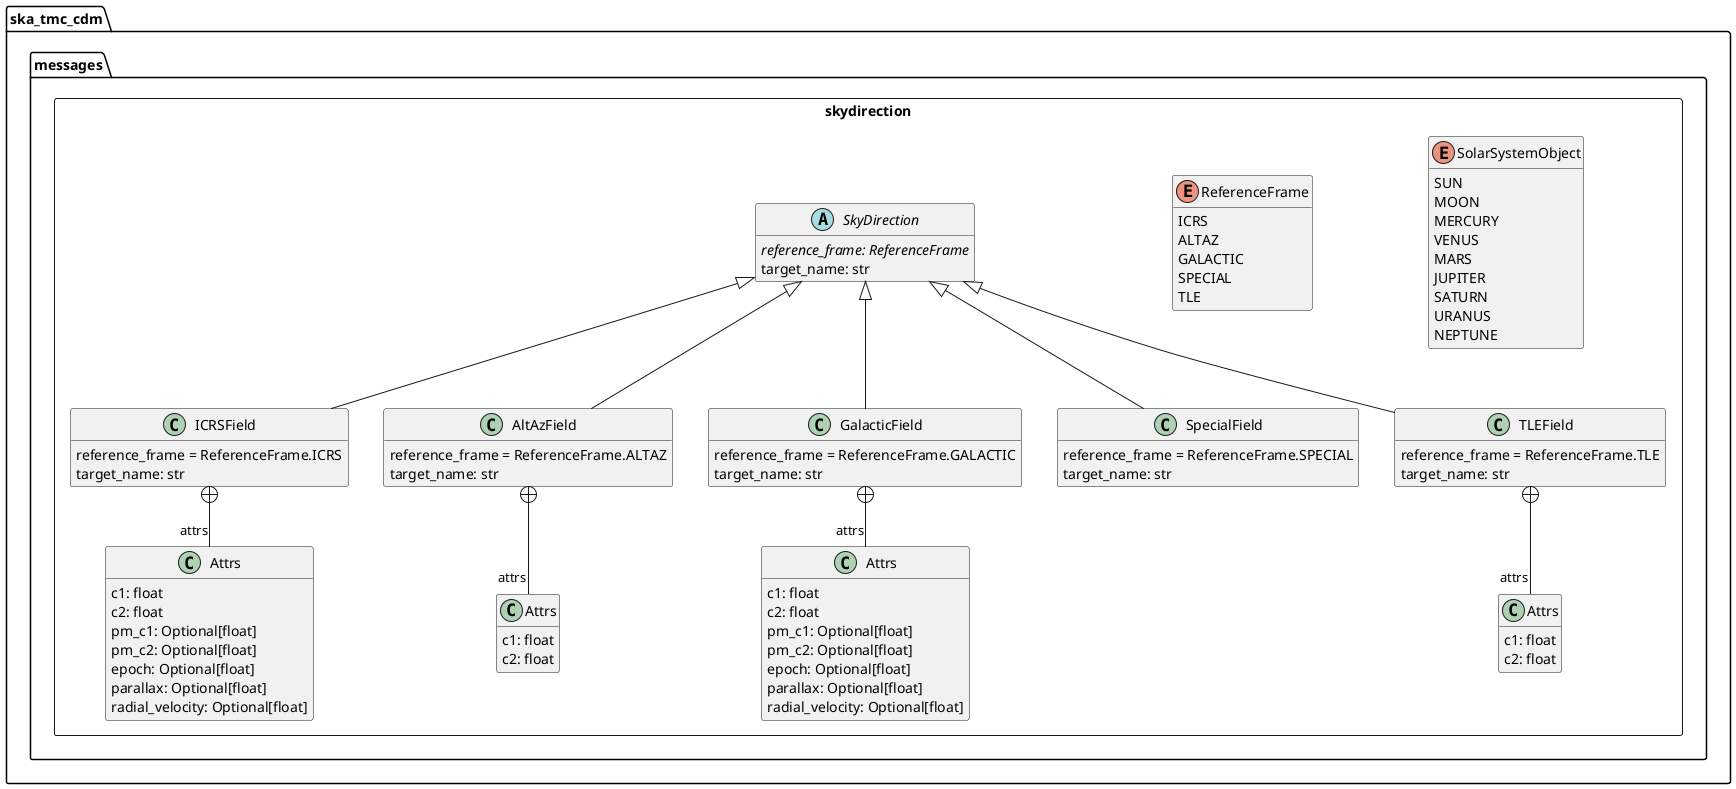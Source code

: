 @startuml
hide empty members

package ska_tmc_cdm.messages {

	package skydirection <<Rectangle>> {

        enum SolarSystemObject {
            SUN
            MOON
            MERCURY
            VENUS
            MARS
            JUPITER
            SATURN
            URANUS
            NEPTUNE
        }

        enum ReferenceFrame {
            ICRS
            ALTAZ
            GALACTIC
            SPECIAL
            TLE
        }

        class ICRSField {
            reference_frame = ReferenceFrame.ICRS
            target_name: str
        }
        class "Attrs" as ICRSAttrs {
            c1: float
            c2: float
            pm_c1: Optional[float]
            pm_c2: Optional[float]
            epoch: Optional[float]
            parallax: Optional[float]
            radial_velocity: Optional[float]
        }
        ICRSField +-- "attrs" ICRSAttrs


        class AltAzField {
            reference_frame = ReferenceFrame.ALTAZ
            target_name: str
        }
        class "Attrs" as AltAzAttrs {
            c1: float
            c2: float
        }
        AltAzField +-- "attrs" AltAzAttrs


        class GalacticField {
            reference_frame = ReferenceFrame.GALACTIC
            target_name: str
        }
        class "Attrs" as GalacticAttrs {
            c1: float
            c2: float
            pm_c1: Optional[float]
            pm_c2: Optional[float]
            epoch: Optional[float]
            parallax: Optional[float]
            radial_velocity: Optional[float]
        }
        GalacticField +-- "attrs" GalacticAttrs


        class SpecialField {
            reference_frame = ReferenceFrame.SPECIAL
            target_name: str
        }


        class TLEField {
            reference_frame = ReferenceFrame.TLE
            target_name: str
        }
        class "Attrs" as TLEAttrs {
            c1: float
            c2: float
        }
        TLEField +-- "attrs" TLEAttrs


        abstract class SkyDirection {
            {abstract} reference_frame: ReferenceFrame
            target_name: str
        }
        SkyDirection <|-- TLEField
        SkyDirection <|-- SpecialField
        SkyDirection <|-- ICRSField
        SkyDirection <|-- GalacticField
        SkyDirection <|-- AltAzField
    }
}

@enduml

